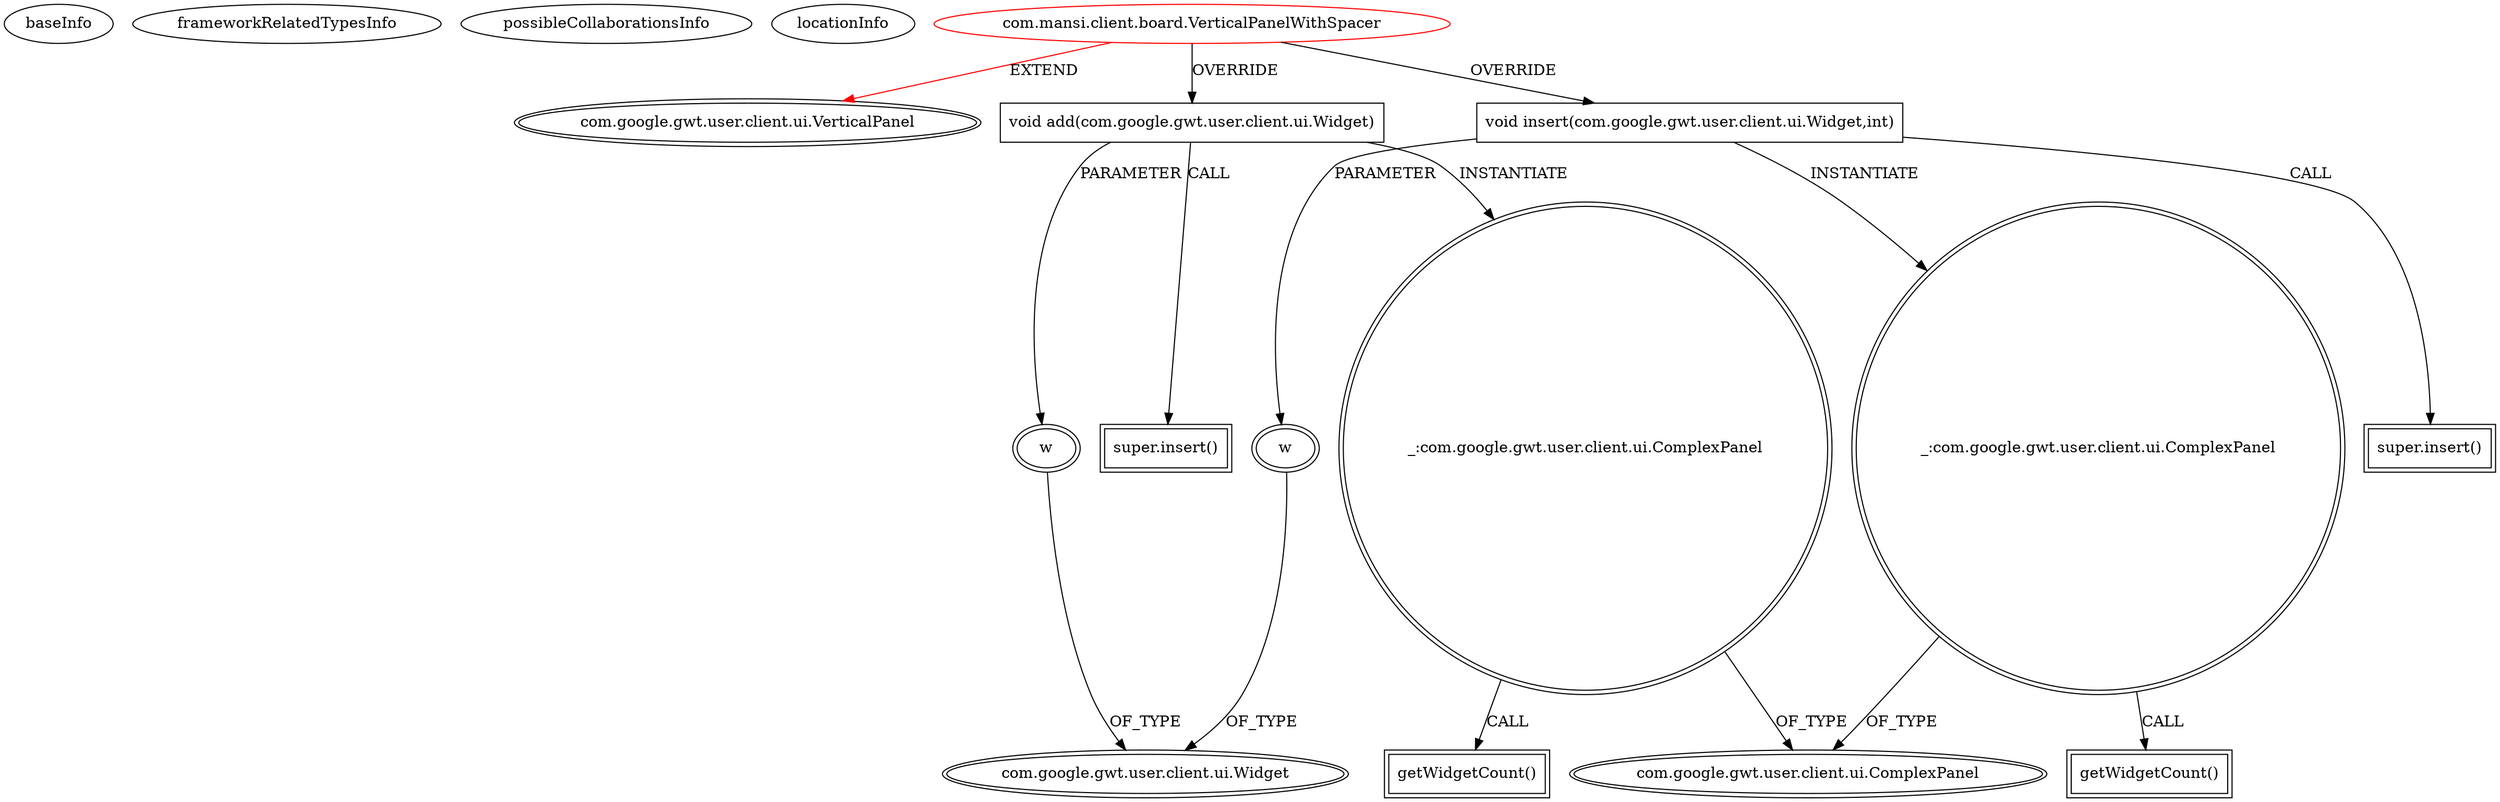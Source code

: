 digraph {
baseInfo[graphId=3692,category="extension_graph",isAnonymous=false,possibleRelation=false]
frameworkRelatedTypesInfo[0="com.google.gwt.user.client.ui.VerticalPanel"]
possibleCollaborationsInfo[]
locationInfo[projectName="mansiT-UiBinder",filePath="/mansiT-UiBinder/UiBinder-master/uibinder/src/com/mansi/client/board/VerticalPanelWithSpacer.java",contextSignature="VerticalPanelWithSpacer",graphId="3692"]
0[label="com.mansi.client.board.VerticalPanelWithSpacer",vertexType="ROOT_CLIENT_CLASS_DECLARATION",isFrameworkType=false,color=red]
1[label="com.google.gwt.user.client.ui.VerticalPanel",vertexType="FRAMEWORK_CLASS_TYPE",isFrameworkType=true,peripheries=2]
2[label="void add(com.google.gwt.user.client.ui.Widget)",vertexType="OVERRIDING_METHOD_DECLARATION",isFrameworkType=false,shape=box]
3[label="w",vertexType="PARAMETER_DECLARATION",isFrameworkType=true,peripheries=2]
4[label="com.google.gwt.user.client.ui.Widget",vertexType="FRAMEWORK_CLASS_TYPE",isFrameworkType=true,peripheries=2]
5[label="super.insert()",vertexType="SUPER_CALL",isFrameworkType=true,peripheries=2,shape=box]
6[label="_:com.google.gwt.user.client.ui.ComplexPanel",vertexType="VARIABLE_EXPRESION",isFrameworkType=true,peripheries=2,shape=circle]
8[label="com.google.gwt.user.client.ui.ComplexPanel",vertexType="FRAMEWORK_CLASS_TYPE",isFrameworkType=true,peripheries=2]
7[label="getWidgetCount()",vertexType="INSIDE_CALL",isFrameworkType=true,peripheries=2,shape=box]
9[label="void insert(com.google.gwt.user.client.ui.Widget,int)",vertexType="OVERRIDING_METHOD_DECLARATION",isFrameworkType=false,shape=box]
10[label="w",vertexType="PARAMETER_DECLARATION",isFrameworkType=true,peripheries=2]
12[label="_:com.google.gwt.user.client.ui.ComplexPanel",vertexType="VARIABLE_EXPRESION",isFrameworkType=true,peripheries=2,shape=circle]
13[label="getWidgetCount()",vertexType="INSIDE_CALL",isFrameworkType=true,peripheries=2,shape=box]
15[label="super.insert()",vertexType="SUPER_CALL",isFrameworkType=true,peripheries=2,shape=box]
0->1[label="EXTEND",color=red]
0->2[label="OVERRIDE"]
3->4[label="OF_TYPE"]
2->3[label="PARAMETER"]
2->5[label="CALL"]
2->6[label="INSTANTIATE"]
6->8[label="OF_TYPE"]
6->7[label="CALL"]
0->9[label="OVERRIDE"]
10->4[label="OF_TYPE"]
9->10[label="PARAMETER"]
9->12[label="INSTANTIATE"]
12->8[label="OF_TYPE"]
12->13[label="CALL"]
9->15[label="CALL"]
}
